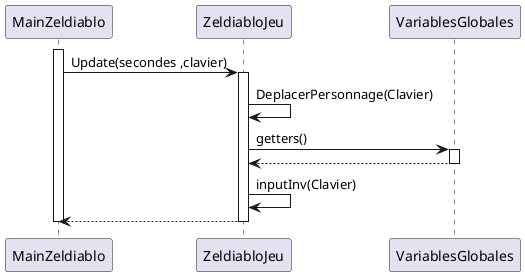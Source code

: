 @startuml
Activate MainZeldiablo
MainZeldiablo -> ZeldiabloJeu: Update(secondes ,clavier)
Activate ZeldiabloJeu
ZeldiabloJeu -> ZeldiabloJeu: DeplacerPersonnage(Clavier)
ZeldiabloJeu -> VariablesGlobales: getters()
Activate VariablesGlobales
VariablesGlobales --> ZeldiabloJeu
Deactivate VariablesGlobales
ZeldiabloJeu -> ZeldiabloJeu: inputInv(Clavier)
ZeldiabloJeu --> MainZeldiablo
Deactivate ZeldiabloJeu
Deactivate MainZeldiablo
@enduml